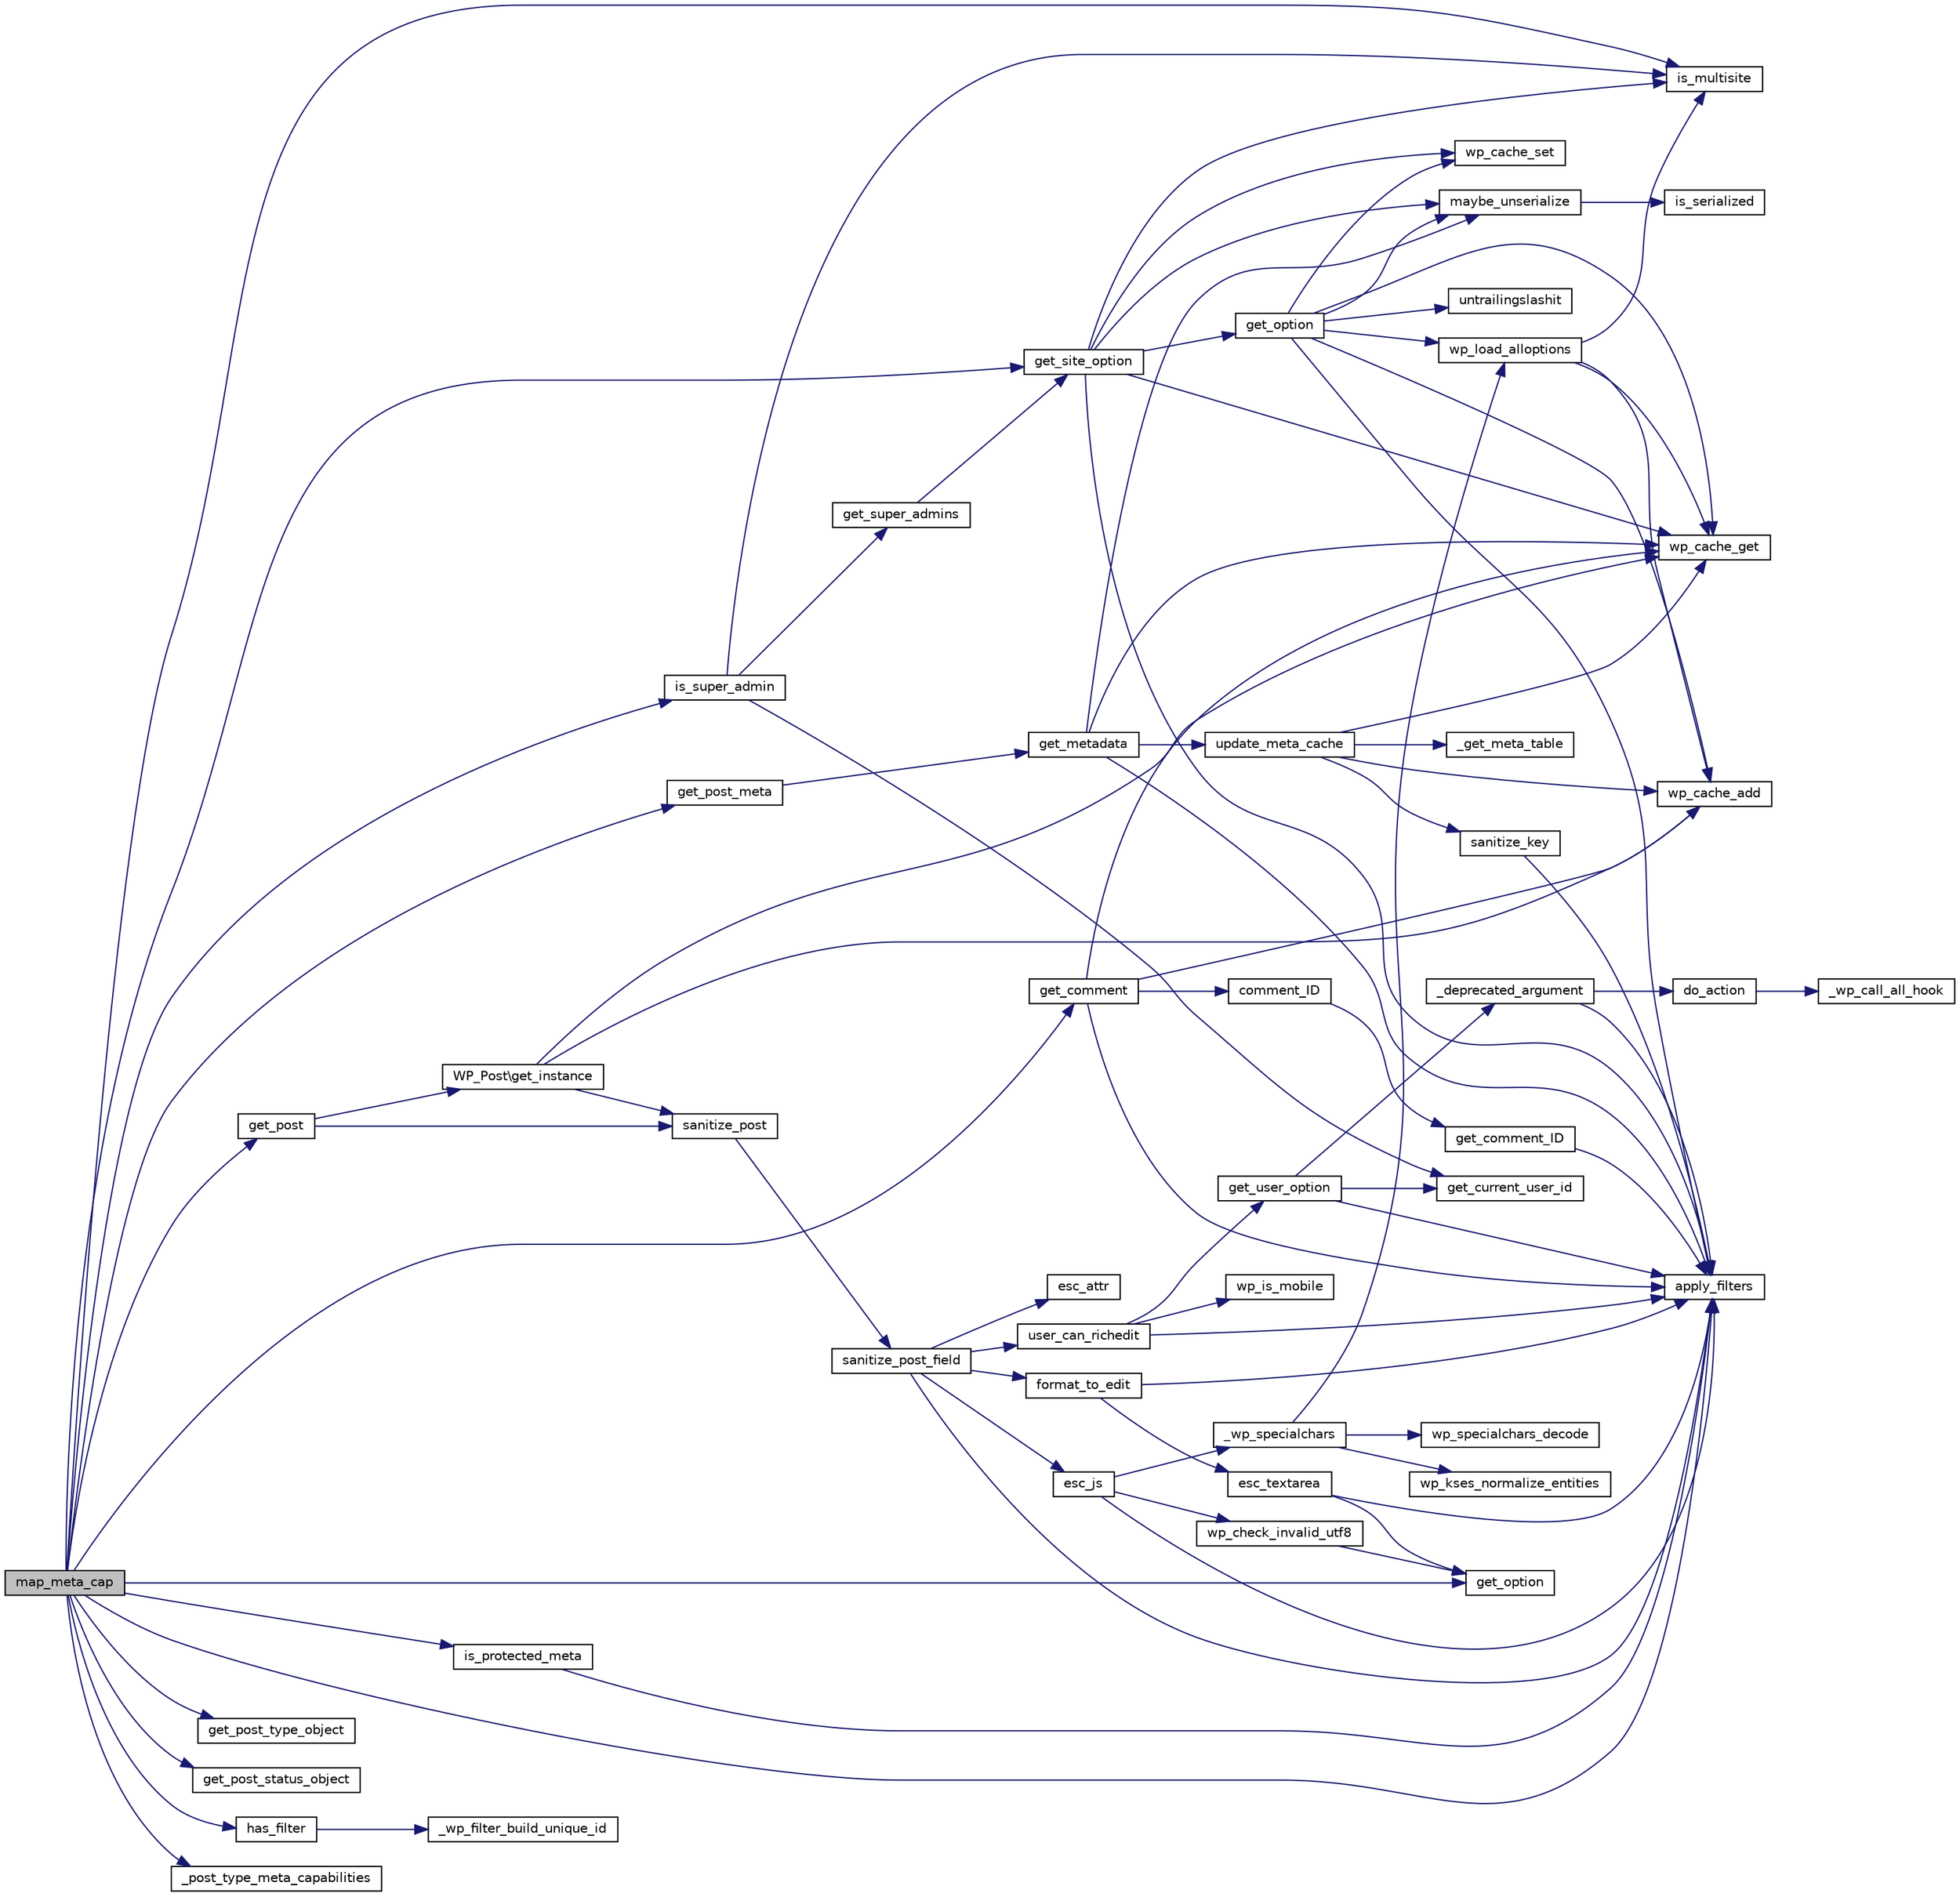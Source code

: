 digraph "map_meta_cap"
{
  edge [fontname="Helvetica",fontsize="10",labelfontname="Helvetica",labelfontsize="10"];
  node [fontname="Helvetica",fontsize="10",shape=record];
  rankdir="LR";
  Node1 [label="map_meta_cap",height=0.2,width=0.4,color="black", fillcolor="grey75", style="filled", fontcolor="black"];
  Node1 -> Node2 [color="midnightblue",fontsize="10",style="solid",fontname="Helvetica"];
  Node2 [label="is_multisite",height=0.2,width=0.4,color="black", fillcolor="white", style="filled",URL="$load_8php.html#a72e5386fcd7a5ce7526d208d0b03a0af"];
  Node1 -> Node3 [color="midnightblue",fontsize="10",style="solid",fontname="Helvetica"];
  Node3 [label="is_super_admin",height=0.2,width=0.4,color="black", fillcolor="white", style="filled",URL="$capabilities_8php.html#a99845439f6f1db111622e0b684512ba7"];
  Node3 -> Node4 [color="midnightblue",fontsize="10",style="solid",fontname="Helvetica"];
  Node4 [label="get_current_user_id",height=0.2,width=0.4,color="black", fillcolor="white", style="filled",URL="$wp-includes_2user_8php.html#a1359853bbf09cba486c9826f4ab66f7f"];
  Node3 -> Node2 [color="midnightblue",fontsize="10",style="solid",fontname="Helvetica"];
  Node3 -> Node5 [color="midnightblue",fontsize="10",style="solid",fontname="Helvetica"];
  Node5 [label="get_super_admins",height=0.2,width=0.4,color="black", fillcolor="white", style="filled",URL="$capabilities_8php.html#a20a8cdbbf2aaa0602380af667f5e6839"];
  Node5 -> Node6 [color="midnightblue",fontsize="10",style="solid",fontname="Helvetica"];
  Node6 [label="get_site_option",height=0.2,width=0.4,color="black", fillcolor="white", style="filled",URL="$option_8php.html#a2a460377f0ab22fe938a0937c8fb17fa"];
  Node6 -> Node7 [color="midnightblue",fontsize="10",style="solid",fontname="Helvetica"];
  Node7 [label="apply_filters",height=0.2,width=0.4,color="black", fillcolor="white", style="filled",URL="$load-scripts_8php.html#a54639394aa645a2277ea41f3cbd23247"];
  Node6 -> Node8 [color="midnightblue",fontsize="10",style="solid",fontname="Helvetica"];
  Node8 [label="wp_cache_get",height=0.2,width=0.4,color="black", fillcolor="white", style="filled",URL="$cache_8php.html#a52d28494b9cb573cc6e70fb1443bc0d9"];
  Node6 -> Node2 [color="midnightblue",fontsize="10",style="solid",fontname="Helvetica"];
  Node6 -> Node9 [color="midnightblue",fontsize="10",style="solid",fontname="Helvetica"];
  Node9 [label="get_option",height=0.2,width=0.4,color="black", fillcolor="white", style="filled",URL="$option_8php.html#a2d0e41bee9ffe5bbc8afa3e0b348ed2c"];
  Node9 -> Node7 [color="midnightblue",fontsize="10",style="solid",fontname="Helvetica"];
  Node9 -> Node8 [color="midnightblue",fontsize="10",style="solid",fontname="Helvetica"];
  Node9 -> Node10 [color="midnightblue",fontsize="10",style="solid",fontname="Helvetica"];
  Node10 [label="wp_load_alloptions",height=0.2,width=0.4,color="black", fillcolor="white", style="filled",URL="$option_8php.html#aeff01ba12b3fd6f81d3235d4f39a0963"];
  Node10 -> Node2 [color="midnightblue",fontsize="10",style="solid",fontname="Helvetica"];
  Node10 -> Node8 [color="midnightblue",fontsize="10",style="solid",fontname="Helvetica"];
  Node10 -> Node11 [color="midnightblue",fontsize="10",style="solid",fontname="Helvetica"];
  Node11 [label="wp_cache_add",height=0.2,width=0.4,color="black", fillcolor="white", style="filled",URL="$cache_8php.html#ac8a445bf911474acff976c696058ec1a"];
  Node9 -> Node11 [color="midnightblue",fontsize="10",style="solid",fontname="Helvetica"];
  Node9 -> Node12 [color="midnightblue",fontsize="10",style="solid",fontname="Helvetica"];
  Node12 [label="wp_cache_set",height=0.2,width=0.4,color="black", fillcolor="white", style="filled",URL="$cache_8php.html#a6bee95fa01e871fb41c0f8b5fef71265"];
  Node9 -> Node13 [color="midnightblue",fontsize="10",style="solid",fontname="Helvetica"];
  Node13 [label="untrailingslashit",height=0.2,width=0.4,color="black", fillcolor="white", style="filled",URL="$formatting_8php.html#ab99d2b875428a3172f6ea9d4d2e33e72"];
  Node9 -> Node14 [color="midnightblue",fontsize="10",style="solid",fontname="Helvetica"];
  Node14 [label="maybe_unserialize",height=0.2,width=0.4,color="black", fillcolor="white", style="filled",URL="$wp-includes_2functions_8php.html#a3c69a81464e61cfafd41fc129b6df2d4"];
  Node14 -> Node15 [color="midnightblue",fontsize="10",style="solid",fontname="Helvetica"];
  Node15 [label="is_serialized",height=0.2,width=0.4,color="black", fillcolor="white", style="filled",URL="$wp-includes_2functions_8php.html#a72356a96b9449d3b2acd81b36cfc5c45"];
  Node6 -> Node14 [color="midnightblue",fontsize="10",style="solid",fontname="Helvetica"];
  Node6 -> Node12 [color="midnightblue",fontsize="10",style="solid",fontname="Helvetica"];
  Node1 -> Node16 [color="midnightblue",fontsize="10",style="solid",fontname="Helvetica"];
  Node16 [label="get_post",height=0.2,width=0.4,color="black", fillcolor="white", style="filled",URL="$wp-includes_2post_8php.html#a39e30b5bbefa3b21d828591673150b89"];
  Node16 -> Node17 [color="midnightblue",fontsize="10",style="solid",fontname="Helvetica"];
  Node17 [label="sanitize_post",height=0.2,width=0.4,color="black", fillcolor="white", style="filled",URL="$wp-includes_2post_8php.html#a8eebee8e7e751c84f75b5d4da365438c"];
  Node17 -> Node18 [color="midnightblue",fontsize="10",style="solid",fontname="Helvetica"];
  Node18 [label="sanitize_post_field",height=0.2,width=0.4,color="black", fillcolor="white", style="filled",URL="$wp-includes_2post_8php.html#addfb1c1acdc2e6b318105d1ebb537ce8"];
  Node18 -> Node7 [color="midnightblue",fontsize="10",style="solid",fontname="Helvetica"];
  Node18 -> Node19 [color="midnightblue",fontsize="10",style="solid",fontname="Helvetica"];
  Node19 [label="format_to_edit",height=0.2,width=0.4,color="black", fillcolor="white", style="filled",URL="$formatting_8php.html#ab9c822878e20c6d12f6676e419164c10"];
  Node19 -> Node7 [color="midnightblue",fontsize="10",style="solid",fontname="Helvetica"];
  Node19 -> Node20 [color="midnightblue",fontsize="10",style="solid",fontname="Helvetica"];
  Node20 [label="esc_textarea",height=0.2,width=0.4,color="black", fillcolor="white", style="filled",URL="$formatting_8php.html#abc0beaceb3e9b1b70c7f4140432b2728"];
  Node20 -> Node21 [color="midnightblue",fontsize="10",style="solid",fontname="Helvetica"];
  Node21 [label="get_option",height=0.2,width=0.4,color="black", fillcolor="white", style="filled",URL="$load-scripts_8php.html#aaf1220eff85fdd291725eabf743b2ed3"];
  Node20 -> Node7 [color="midnightblue",fontsize="10",style="solid",fontname="Helvetica"];
  Node18 -> Node22 [color="midnightblue",fontsize="10",style="solid",fontname="Helvetica"];
  Node22 [label="user_can_richedit",height=0.2,width=0.4,color="black", fillcolor="white", style="filled",URL="$general-template_8php.html#abc7e66f079ed375f85bb40888057a3b1"];
  Node22 -> Node23 [color="midnightblue",fontsize="10",style="solid",fontname="Helvetica"];
  Node23 [label="get_user_option",height=0.2,width=0.4,color="black", fillcolor="white", style="filled",URL="$wp-includes_2user_8php.html#ab0ff8aaa836799d2cfa09210fad25ae1"];
  Node23 -> Node24 [color="midnightblue",fontsize="10",style="solid",fontname="Helvetica"];
  Node24 [label="_deprecated_argument",height=0.2,width=0.4,color="black", fillcolor="white", style="filled",URL="$wp-includes_2functions_8php.html#a275458f4feb9c42264630702cb4cd532"];
  Node24 -> Node25 [color="midnightblue",fontsize="10",style="solid",fontname="Helvetica"];
  Node25 [label="do_action",height=0.2,width=0.4,color="black", fillcolor="white", style="filled",URL="$wp-includes_2plugin_8php.html#aed75045b0b4572e55462b37b063a77cc"];
  Node25 -> Node26 [color="midnightblue",fontsize="10",style="solid",fontname="Helvetica"];
  Node26 [label="_wp_call_all_hook",height=0.2,width=0.4,color="black", fillcolor="white", style="filled",URL="$wp-includes_2plugin_8php.html#af891e88ab346a2da31111facfcf6b2cf"];
  Node24 -> Node7 [color="midnightblue",fontsize="10",style="solid",fontname="Helvetica"];
  Node23 -> Node4 [color="midnightblue",fontsize="10",style="solid",fontname="Helvetica"];
  Node23 -> Node7 [color="midnightblue",fontsize="10",style="solid",fontname="Helvetica"];
  Node22 -> Node27 [color="midnightblue",fontsize="10",style="solid",fontname="Helvetica"];
  Node27 [label="wp_is_mobile",height=0.2,width=0.4,color="black", fillcolor="white", style="filled",URL="$vars_8php.html#aa9bb3813ea20e7bd6dd4cb4db39d89aa"];
  Node22 -> Node7 [color="midnightblue",fontsize="10",style="solid",fontname="Helvetica"];
  Node18 -> Node28 [color="midnightblue",fontsize="10",style="solid",fontname="Helvetica"];
  Node28 [label="esc_attr",height=0.2,width=0.4,color="black", fillcolor="white", style="filled",URL="$load-scripts_8php.html#a0cf0f358a47f49ebdba78be2ed10a41c"];
  Node18 -> Node29 [color="midnightblue",fontsize="10",style="solid",fontname="Helvetica"];
  Node29 [label="esc_js",height=0.2,width=0.4,color="black", fillcolor="white", style="filled",URL="$formatting_8php.html#a0fe22f477c9eafcf9d3805461f249393"];
  Node29 -> Node30 [color="midnightblue",fontsize="10",style="solid",fontname="Helvetica"];
  Node30 [label="wp_check_invalid_utf8",height=0.2,width=0.4,color="black", fillcolor="white", style="filled",URL="$formatting_8php.html#a745879b47424ac7b0d3b95a1edec8361"];
  Node30 -> Node21 [color="midnightblue",fontsize="10",style="solid",fontname="Helvetica"];
  Node29 -> Node31 [color="midnightblue",fontsize="10",style="solid",fontname="Helvetica"];
  Node31 [label="_wp_specialchars",height=0.2,width=0.4,color="black", fillcolor="white", style="filled",URL="$formatting_8php.html#ab9121c7a11ad101936875a65b233e126"];
  Node31 -> Node10 [color="midnightblue",fontsize="10",style="solid",fontname="Helvetica"];
  Node31 -> Node32 [color="midnightblue",fontsize="10",style="solid",fontname="Helvetica"];
  Node32 [label="wp_specialchars_decode",height=0.2,width=0.4,color="black", fillcolor="white", style="filled",URL="$formatting_8php.html#a4389f130de336d59e890c79b10a60beb"];
  Node31 -> Node33 [color="midnightblue",fontsize="10",style="solid",fontname="Helvetica"];
  Node33 [label="wp_kses_normalize_entities",height=0.2,width=0.4,color="black", fillcolor="white", style="filled",URL="$kses_8php.html#abc0e5ed7e9bad89cc998a35b48653fdb"];
  Node29 -> Node7 [color="midnightblue",fontsize="10",style="solid",fontname="Helvetica"];
  Node16 -> Node34 [color="midnightblue",fontsize="10",style="solid",fontname="Helvetica"];
  Node34 [label="WP_Post\\get_instance",height=0.2,width=0.4,color="black", fillcolor="white", style="filled",URL="$class_w_p___post.html#aaa48c3381efbd06826faee0b4cd5ba36"];
  Node34 -> Node8 [color="midnightblue",fontsize="10",style="solid",fontname="Helvetica"];
  Node34 -> Node17 [color="midnightblue",fontsize="10",style="solid",fontname="Helvetica"];
  Node34 -> Node11 [color="midnightblue",fontsize="10",style="solid",fontname="Helvetica"];
  Node1 -> Node35 [color="midnightblue",fontsize="10",style="solid",fontname="Helvetica"];
  Node35 [label="get_post_type_object",height=0.2,width=0.4,color="black", fillcolor="white", style="filled",URL="$wp-includes_2post_8php.html#a61c47864d25a054d86d7977ed6bc6bed"];
  Node1 -> Node36 [color="midnightblue",fontsize="10",style="solid",fontname="Helvetica"];
  Node36 [label="get_post_meta",height=0.2,width=0.4,color="black", fillcolor="white", style="filled",URL="$wp-includes_2post_8php.html#a5ac8d9eefeeb2ac8b45650a335971b81"];
  Node36 -> Node37 [color="midnightblue",fontsize="10",style="solid",fontname="Helvetica"];
  Node37 [label="get_metadata",height=0.2,width=0.4,color="black", fillcolor="white", style="filled",URL="$meta_8php.html#a8f95de67adbb57e8cbc1fe5aec4f2aa9"];
  Node37 -> Node7 [color="midnightblue",fontsize="10",style="solid",fontname="Helvetica"];
  Node37 -> Node8 [color="midnightblue",fontsize="10",style="solid",fontname="Helvetica"];
  Node37 -> Node38 [color="midnightblue",fontsize="10",style="solid",fontname="Helvetica"];
  Node38 [label="update_meta_cache",height=0.2,width=0.4,color="black", fillcolor="white", style="filled",URL="$meta_8php.html#af4009901e9f698dec1ade79ab5f61acf"];
  Node38 -> Node39 [color="midnightblue",fontsize="10",style="solid",fontname="Helvetica"];
  Node39 [label="_get_meta_table",height=0.2,width=0.4,color="black", fillcolor="white", style="filled",URL="$meta_8php.html#a5611631808dc5835340f9c8f309743f6"];
  Node38 -> Node40 [color="midnightblue",fontsize="10",style="solid",fontname="Helvetica"];
  Node40 [label="sanitize_key",height=0.2,width=0.4,color="black", fillcolor="white", style="filled",URL="$formatting_8php.html#a0ebdd3bb5f66266f5302c24c3537fb50"];
  Node40 -> Node7 [color="midnightblue",fontsize="10",style="solid",fontname="Helvetica"];
  Node38 -> Node8 [color="midnightblue",fontsize="10",style="solid",fontname="Helvetica"];
  Node38 -> Node11 [color="midnightblue",fontsize="10",style="solid",fontname="Helvetica"];
  Node37 -> Node14 [color="midnightblue",fontsize="10",style="solid",fontname="Helvetica"];
  Node1 -> Node41 [color="midnightblue",fontsize="10",style="solid",fontname="Helvetica"];
  Node41 [label="get_post_status_object",height=0.2,width=0.4,color="black", fillcolor="white", style="filled",URL="$wp-includes_2post_8php.html#a93b1f6b9f5cdbadb4cd888a9aa0caf88"];
  Node1 -> Node42 [color="midnightblue",fontsize="10",style="solid",fontname="Helvetica"];
  Node42 [label="has_filter",height=0.2,width=0.4,color="black", fillcolor="white", style="filled",URL="$wp-includes_2plugin_8php.html#aad14d1be64c7ecfdf35da5a2f3cf979a"];
  Node42 -> Node43 [color="midnightblue",fontsize="10",style="solid",fontname="Helvetica"];
  Node43 [label="_wp_filter_build_unique_id",height=0.2,width=0.4,color="black", fillcolor="white", style="filled",URL="$wp-includes_2plugin_8php.html#aad982bf764476862e95b14f5bd9ac709"];
  Node1 -> Node7 [color="midnightblue",fontsize="10",style="solid",fontname="Helvetica"];
  Node1 -> Node44 [color="midnightblue",fontsize="10",style="solid",fontname="Helvetica"];
  Node44 [label="is_protected_meta",height=0.2,width=0.4,color="black", fillcolor="white", style="filled",URL="$meta_8php.html#a5fc1c8123ec9618ddec9206f3324432d"];
  Node44 -> Node7 [color="midnightblue",fontsize="10",style="solid",fontname="Helvetica"];
  Node1 -> Node45 [color="midnightblue",fontsize="10",style="solid",fontname="Helvetica"];
  Node45 [label="get_comment",height=0.2,width=0.4,color="black", fillcolor="white", style="filled",URL="$wp-includes_2comment_8php.html#abe85f29f5a3cb5cb574d8a87854cfb7a"];
  Node45 -> Node11 [color="midnightblue",fontsize="10",style="solid",fontname="Helvetica"];
  Node45 -> Node46 [color="midnightblue",fontsize="10",style="solid",fontname="Helvetica"];
  Node46 [label="comment_ID",height=0.2,width=0.4,color="black", fillcolor="white", style="filled",URL="$comment-template_8php.html#a92a674efb6e1e3c620870fcb8159243f"];
  Node46 -> Node47 [color="midnightblue",fontsize="10",style="solid",fontname="Helvetica"];
  Node47 [label="get_comment_ID",height=0.2,width=0.4,color="black", fillcolor="white", style="filled",URL="$comment-template_8php.html#ac88ff553e31f2c6f0852b4aef68a189d"];
  Node47 -> Node7 [color="midnightblue",fontsize="10",style="solid",fontname="Helvetica"];
  Node45 -> Node8 [color="midnightblue",fontsize="10",style="solid",fontname="Helvetica"];
  Node45 -> Node7 [color="midnightblue",fontsize="10",style="solid",fontname="Helvetica"];
  Node1 -> Node6 [color="midnightblue",fontsize="10",style="solid",fontname="Helvetica"];
  Node1 -> Node21 [color="midnightblue",fontsize="10",style="solid",fontname="Helvetica"];
  Node1 -> Node48 [color="midnightblue",fontsize="10",style="solid",fontname="Helvetica"];
  Node48 [label="_post_type_meta_capabilities",height=0.2,width=0.4,color="black", fillcolor="white", style="filled",URL="$wp-includes_2post_8php.html#a3c166701ff55af1718374f48cca358cc"];
}
